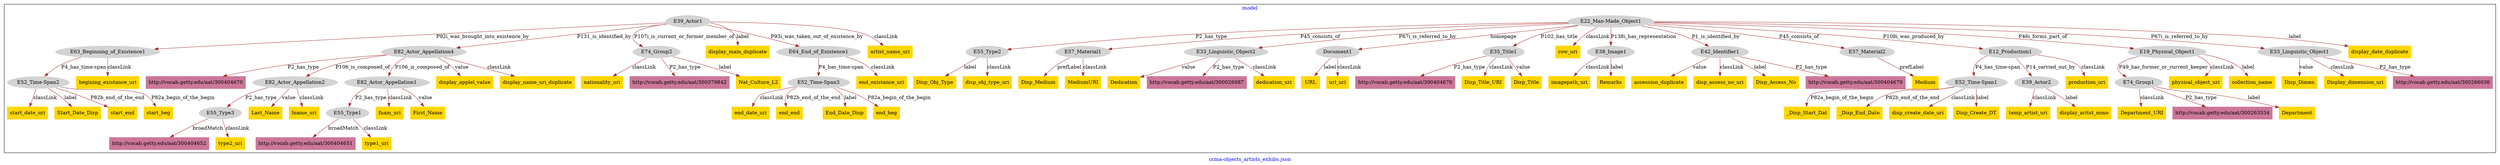 digraph n0 {
fontcolor="blue"
remincross="true"
label="ccma-objects_artists_exhibs.json"
subgraph cluster {
label="model"
n2[style="filled",color="white",fillcolor="lightgray",label="E22_Man-Made_Object1"];
n3[style="filled",color="white",fillcolor="lightgray",label="E55_Type2"];
n4[style="filled",color="white",fillcolor="lightgray",label="E57_Material1"];
n5[shape="plaintext",style="filled",fillcolor="gold",label="Disp_Medium"];
n6[style="filled",color="white",fillcolor="lightgray",label="E52_Time-Span3"];
n7[shape="plaintext",style="filled",fillcolor="gold",label="end_date_uri"];
n8[style="filled",color="white",fillcolor="lightgray",label="E33_Linguistic_Object2"];
n9[shape="plaintext",style="filled",fillcolor="gold",label="Dedication"];
n10[style="filled",color="white",fillcolor="lightgray",label="E52_Time-Span1"];
n11[shape="plaintext",style="filled",fillcolor="gold",label="_Disp_Start_Dat"];
n12[style="filled",color="white",fillcolor="lightgray",label="Document1"];
n13[shape="plaintext",style="filled",fillcolor="gold",label="URL"];
n14[style="filled",color="white",fillcolor="lightgray",label="E39_Actor1"];
n15[style="filled",color="white",fillcolor="lightgray",label="E63_Beginning_of_Existence1"];
n16[style="filled",color="white",fillcolor="lightgray",label="E82_Actor_Appellation4"];
n17[shape="plaintext",style="filled",fillcolor="#CC7799",label="http://vocab.getty.edu/aat/300404670"];
n18[style="filled",color="white",fillcolor="lightgray",label="E74_Group1"];
n19[shape="plaintext",style="filled",fillcolor="gold",label="Department_URI"];
n20[shape="plaintext",style="filled",fillcolor="gold",label="MediumURI"];
n21[shape="plaintext",style="filled",fillcolor="gold",label="url_uri"];
n22[style="filled",color="white",fillcolor="lightgray",label="E55_Type1"];
n23[shape="plaintext",style="filled",fillcolor="#CC7799",label="http://vocab.getty.edu/aat/300404651"];
n24[style="filled",color="white",fillcolor="lightgray",label="E55_Type3"];
n25[shape="plaintext",style="filled",fillcolor="#CC7799",label="http://vocab.getty.edu/aat/300404652"];
n26[style="filled",color="white",fillcolor="lightgray",label="E82_Actor_Appellation2"];
n27[style="filled",color="white",fillcolor="lightgray",label="E74_Group2"];
n28[shape="plaintext",style="filled",fillcolor="gold",label="nationality_uri"];
n29[shape="plaintext",style="filled",fillcolor="gold",label="end_end"];
n30[style="filled",color="white",fillcolor="lightgray",label="E35_Title1"];
n31[shape="plaintext",style="filled",fillcolor="#CC7799",label="http://vocab.getty.edu/aat/300404670"];
n32[shape="plaintext",style="filled",fillcolor="gold",label="display_main_duplicate"];
n33[shape="plaintext",style="filled",fillcolor="gold",label="row_uri"];
n34[style="filled",color="white",fillcolor="lightgray",label="E38_Image1"];
n35[shape="plaintext",style="filled",fillcolor="gold",label="imagepath_uri"];
n36[shape="plaintext",style="filled",fillcolor="gold",label="Disp_Obj_Type"];
n37[style="filled",color="white",fillcolor="lightgray",label="E82_Actor_Appellation1"];
n38[shape="plaintext",style="filled",fillcolor="gold",label="fnam_uri"];
n39[style="filled",color="white",fillcolor="lightgray",label="E42_Identifier1"];
n40[shape="plaintext",style="filled",fillcolor="gold",label="accession_duplicate"];
n41[style="filled",color="white",fillcolor="lightgray",label="E57_Material2"];
n42[style="filled",color="white",fillcolor="lightgray",label="E64_End_of_Existence1"];
n43[style="filled",color="white",fillcolor="lightgray",label="E12_Production1"];
n44[style="filled",color="white",fillcolor="lightgray",label="E39_Actor2"];
n45[shape="plaintext",style="filled",fillcolor="gold",label="_Disp_End_Date"];
n46[style="filled",color="white",fillcolor="lightgray",label="E52_Time-Span2"];
n47[shape="plaintext",style="filled",fillcolor="gold",label="start_date_uri"];
n48[shape="plaintext",style="filled",fillcolor="gold",label="temp_artist_uri"];
n49[style="filled",color="white",fillcolor="lightgray",label="E19_Physical_Object1"];
n50[shape="plaintext",style="filled",fillcolor="gold",label="physical_object_uri"];
n51[shape="plaintext",style="filled",fillcolor="gold",label="disp_obj_type_uri"];
n52[shape="plaintext",style="filled",fillcolor="gold",label="Disp_Title_URI"];
n53[shape="plaintext",style="filled",fillcolor="gold",label="disp_access_no_uri"];
n54[shape="plaintext",style="filled",fillcolor="gold",label="collection_name"];
n55[shape="plaintext",style="filled",fillcolor="gold",label="display_aritst_mmo"];
n56[shape="plaintext",style="filled",fillcolor="gold",label="Disp_Title"];
n57[style="filled",color="white",fillcolor="lightgray",label="E33_Linguistic_Object1"];
n58[shape="plaintext",style="filled",fillcolor="gold",label="Disp_Dimen"];
n59[shape="plaintext",style="filled",fillcolor="gold",label="Start_Date_Disp"];
n60[shape="plaintext",style="filled",fillcolor="gold",label="End_Date_Disp"];
n61[shape="plaintext",style="filled",fillcolor="gold",label="display_applel_value"];
n62[shape="plaintext",style="filled",fillcolor="gold",label="start_end"];
n63[shape="plaintext",style="filled",fillcolor="#CC7799",label="http://vocab.getty.edu/aat/300379842"];
n64[shape="plaintext",style="filled",fillcolor="gold",label="Medium"];
n65[shape="plaintext",style="filled",fillcolor="gold",label="Nat_Culture_L2"];
n66[shape="plaintext",style="filled",fillcolor="gold",label="end_existance_uri"];
n67[shape="plaintext",style="filled",fillcolor="#CC7799",label="http://vocab.getty.edu/aat/300026687"];
n68[shape="plaintext",style="filled",fillcolor="gold",label="First_Name"];
n69[shape="plaintext",style="filled",fillcolor="gold",label="Last_Name"];
n70[shape="plaintext",style="filled",fillcolor="gold",label="artist_name_uri"];
n71[shape="plaintext",style="filled",fillcolor="gold",label="dedication_uri"];
n72[shape="plaintext",style="filled",fillcolor="#CC7799",label="http://vocab.getty.edu/aat/300263534"];
n73[shape="plaintext",style="filled",fillcolor="gold",label="Disp_Access_No"];
n74[shape="plaintext",style="filled",fillcolor="gold",label="Remarks"];
n75[shape="plaintext",style="filled",fillcolor="gold",label="display_date_duplicate"];
n76[shape="plaintext",style="filled",fillcolor="gold",label="disp_create_date_uri"];
n77[shape="plaintext",style="filled",fillcolor="gold",label="Disp_Create_DT"];
n78[shape="plaintext",style="filled",fillcolor="gold",label="lname_uri"];
n79[shape="plaintext",style="filled",fillcolor="#CC7799",label="http://vocab.getty.edu/aat/300404670"];
n80[shape="plaintext",style="filled",fillcolor="gold",label="Display_dimension_uri"];
n81[shape="plaintext",style="filled",fillcolor="gold",label="begining_existance_uri"];
n82[shape="plaintext",style="filled",fillcolor="gold",label="Department"];
n83[shape="plaintext",style="filled",fillcolor="gold",label="production_uri"];
n84[shape="plaintext",style="filled",fillcolor="gold",label="type1_uri"];
n85[shape="plaintext",style="filled",fillcolor="gold",label="display_name_uri_duplicate"];
n86[shape="plaintext",style="filled",fillcolor="gold",label="end_beg"];
n87[shape="plaintext",style="filled",fillcolor="#CC7799",label="http://vocab.getty.edu/aat/300266036"];
n88[shape="plaintext",style="filled",fillcolor="gold",label="type2_uri"];
n89[shape="plaintext",style="filled",fillcolor="gold",label="start_beg"];
}
n2 -> n3[color="brown",fontcolor="black",label="P2_has_type"]
n4 -> n5[color="brown",fontcolor="black",label="prefLabel"]
n6 -> n7[color="brown",fontcolor="black",label="classLink"]
n8 -> n9[color="brown",fontcolor="black",label="value"]
n10 -> n11[color="brown",fontcolor="black",label="P82a_begin_of_the_begin"]
n12 -> n13[color="brown",fontcolor="black",label="label"]
n14 -> n15[color="brown",fontcolor="black",label="P92i_was_brought_into_existence_by"]
n16 -> n17[color="brown",fontcolor="black",label="P2_has_type"]
n18 -> n19[color="brown",fontcolor="black",label="classLink"]
n4 -> n20[color="brown",fontcolor="black",label="classLink"]
n12 -> n21[color="brown",fontcolor="black",label="classLink"]
n22 -> n23[color="brown",fontcolor="black",label="broadMatch"]
n24 -> n25[color="brown",fontcolor="black",label="broadMatch"]
n26 -> n24[color="brown",fontcolor="black",label="P2_has_type"]
n27 -> n28[color="brown",fontcolor="black",label="classLink"]
n6 -> n29[color="brown",fontcolor="black",label="P82b_end_of_the_end"]
n30 -> n31[color="brown",fontcolor="black",label="P2_has_type"]
n14 -> n32[color="brown",fontcolor="black",label="label"]
n2 -> n33[color="brown",fontcolor="black",label="classLink"]
n34 -> n35[color="brown",fontcolor="black",label="classLink"]
n3 -> n36[color="brown",fontcolor="black",label="label"]
n37 -> n38[color="brown",fontcolor="black",label="classLink"]
n39 -> n40[color="brown",fontcolor="black",label="value"]
n2 -> n4[color="brown",fontcolor="black",label="P45_consists_of"]
n2 -> n41[color="brown",fontcolor="black",label="P45_consists_of"]
n42 -> n6[color="brown",fontcolor="black",label="P4_has_time-span"]
n43 -> n44[color="brown",fontcolor="black",label="P14_carried_out_by"]
n10 -> n45[color="brown",fontcolor="black",label="P82b_end_of_the_end"]
n46 -> n47[color="brown",fontcolor="black",label="classLink"]
n44 -> n48[color="brown",fontcolor="black",label="classLink"]
n2 -> n34[color="brown",fontcolor="black",label="P138i_has_representation"]
n49 -> n50[color="brown",fontcolor="black",label="classLink"]
n3 -> n51[color="brown",fontcolor="black",label="classLink"]
n37 -> n22[color="brown",fontcolor="black",label="P2_has_type"]
n2 -> n43[color="brown",fontcolor="black",label="P108i_was_produced_by"]
n30 -> n52[color="brown",fontcolor="black",label="classLink"]
n2 -> n39[color="brown",fontcolor="black",label="P1_is_identified_by"]
n39 -> n53[color="brown",fontcolor="black",label="classLink"]
n14 -> n16[color="brown",fontcolor="black",label="P131_is_identified_by"]
n49 -> n54[color="brown",fontcolor="black",label="label"]
n44 -> n55[color="brown",fontcolor="black",label="label"]
n16 -> n37[color="brown",fontcolor="black",label="P106_is_composed_of"]
n30 -> n56[color="brown",fontcolor="black",label="value"]
n57 -> n58[color="brown",fontcolor="black",label="value"]
n46 -> n59[color="brown",fontcolor="black",label="label"]
n16 -> n26[color="brown",fontcolor="black",label="P106_is_composed_of"]
n15 -> n46[color="brown",fontcolor="black",label="P4_has_time-span"]
n6 -> n60[color="brown",fontcolor="black",label="label"]
n16 -> n61[color="brown",fontcolor="black",label="value"]
n46 -> n62[color="brown",fontcolor="black",label="P82b_end_of_the_end"]
n27 -> n63[color="brown",fontcolor="black",label="P2_has_type"]
n41 -> n64[color="brown",fontcolor="black",label="prefLabel"]
n27 -> n65[color="brown",fontcolor="black",label="label"]
n49 -> n18[color="brown",fontcolor="black",label="P49_has_former_or_current_keeper"]
n42 -> n66[color="brown",fontcolor="black",label="classLink"]
n2 -> n12[color="brown",fontcolor="black",label="homepage"]
n8 -> n67[color="brown",fontcolor="black",label="P2_has_type"]
n37 -> n68[color="brown",fontcolor="black",label="value"]
n26 -> n69[color="brown",fontcolor="black",label="value"]
n14 -> n42[color="brown",fontcolor="black",label="P93i_was_taken_out_of_existence_by"]
n43 -> n10[color="brown",fontcolor="black",label="P4_has_time-span"]
n14 -> n27[color="brown",fontcolor="black",label="P107i_is_current_or_former_member_of"]
n2 -> n30[color="brown",fontcolor="black",label="P102_has_title"]
n14 -> n70[color="brown",fontcolor="black",label="classLink"]
n2 -> n49[color="brown",fontcolor="black",label="P46i_forms_part_of"]
n8 -> n71[color="brown",fontcolor="black",label="classLink"]
n18 -> n72[color="brown",fontcolor="black",label="P2_has_type"]
n2 -> n57[color="brown",fontcolor="black",label="P67i_is_referred_to_by"]
n39 -> n73[color="brown",fontcolor="black",label="label"]
n2 -> n8[color="brown",fontcolor="black",label="P67i_is_referred_to_by"]
n34 -> n74[color="brown",fontcolor="black",label="label"]
n2 -> n75[color="brown",fontcolor="black",label="label"]
n10 -> n76[color="brown",fontcolor="black",label="classLink"]
n10 -> n77[color="brown",fontcolor="black",label="label"]
n26 -> n78[color="brown",fontcolor="black",label="classLink"]
n39 -> n79[color="brown",fontcolor="black",label="P2_has_type"]
n57 -> n80[color="brown",fontcolor="black",label="classLink"]
n15 -> n81[color="brown",fontcolor="black",label="classLink"]
n18 -> n82[color="brown",fontcolor="black",label="label"]
n43 -> n83[color="brown",fontcolor="black",label="classLink"]
n22 -> n84[color="brown",fontcolor="black",label="classLink"]
n16 -> n85[color="brown",fontcolor="black",label="classLink"]
n6 -> n86[color="brown",fontcolor="black",label="P82a_begin_of_the_begin"]
n57 -> n87[color="brown",fontcolor="black",label="P2_has_type"]
n24 -> n88[color="brown",fontcolor="black",label="classLink"]
n46 -> n89[color="brown",fontcolor="black",label="P82a_begin_of_the_begin"]
}

